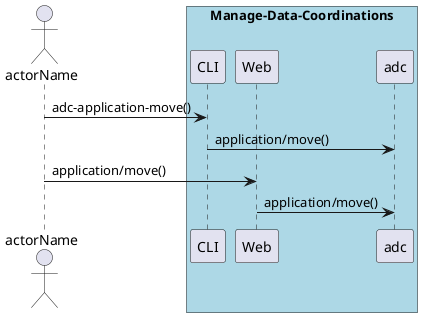 @startuml
Actor "actorName" as A

box "Manage-Data-Coordinations" #lightblue
participant CLI as CLI
participant Web as Web
participant "adc" as S
A -> CLI : adc-application-move()
CLI -> S : application/move()
A -> Web : application/move()
Web -> S : application/move()
end box

@enduml
